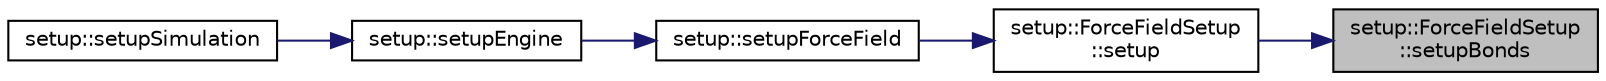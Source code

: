 digraph "setup::ForceFieldSetup::setupBonds"
{
 // LATEX_PDF_SIZE
  edge [fontname="Helvetica",fontsize="10",labelfontname="Helvetica",labelfontsize="10"];
  node [fontname="Helvetica",fontsize="10",shape=record];
  rankdir="RL";
  Node1 [label="setup::ForceFieldSetup\l::setupBonds",height=0.2,width=0.4,color="black", fillcolor="grey75", style="filled", fontcolor="black",tooltip="setup all bonds for force field"];
  Node1 -> Node2 [dir="back",color="midnightblue",fontsize="10",style="solid",fontname="Helvetica"];
  Node2 [label="setup::ForceFieldSetup\l::setup",height=0.2,width=0.4,color="black", fillcolor="white", style="filled",URL="$classsetup_1_1ForceFieldSetup.html#a0358c011534d4c93067e197065439988",tooltip="setup force field"];
  Node2 -> Node3 [dir="back",color="midnightblue",fontsize="10",style="solid",fontname="Helvetica"];
  Node3 [label="setup::setupForceField",height=0.2,width=0.4,color="black", fillcolor="white", style="filled",URL="$namespacesetup.html#a935d2b6a37e60c00306bf5fdfbebc6b9",tooltip="wrapper to construct ForceFieldSetup object and setup the force field"];
  Node3 -> Node4 [dir="back",color="midnightblue",fontsize="10",style="solid",fontname="Helvetica"];
  Node4 [label="setup::setupEngine",height=0.2,width=0.4,color="black", fillcolor="white", style="filled",URL="$namespacesetup.html#aa83171046bbca205b3db6e0cd2dbc4e1",tooltip="setup the engine"];
  Node4 -> Node5 [dir="back",color="midnightblue",fontsize="10",style="solid",fontname="Helvetica"];
  Node5 [label="setup::setupSimulation",height=0.2,width=0.4,color="black", fillcolor="white", style="filled",URL="$namespacesetup.html#a1c000cdfa46aed7d8018017635915ae1",tooltip="setup the engine"];
}
